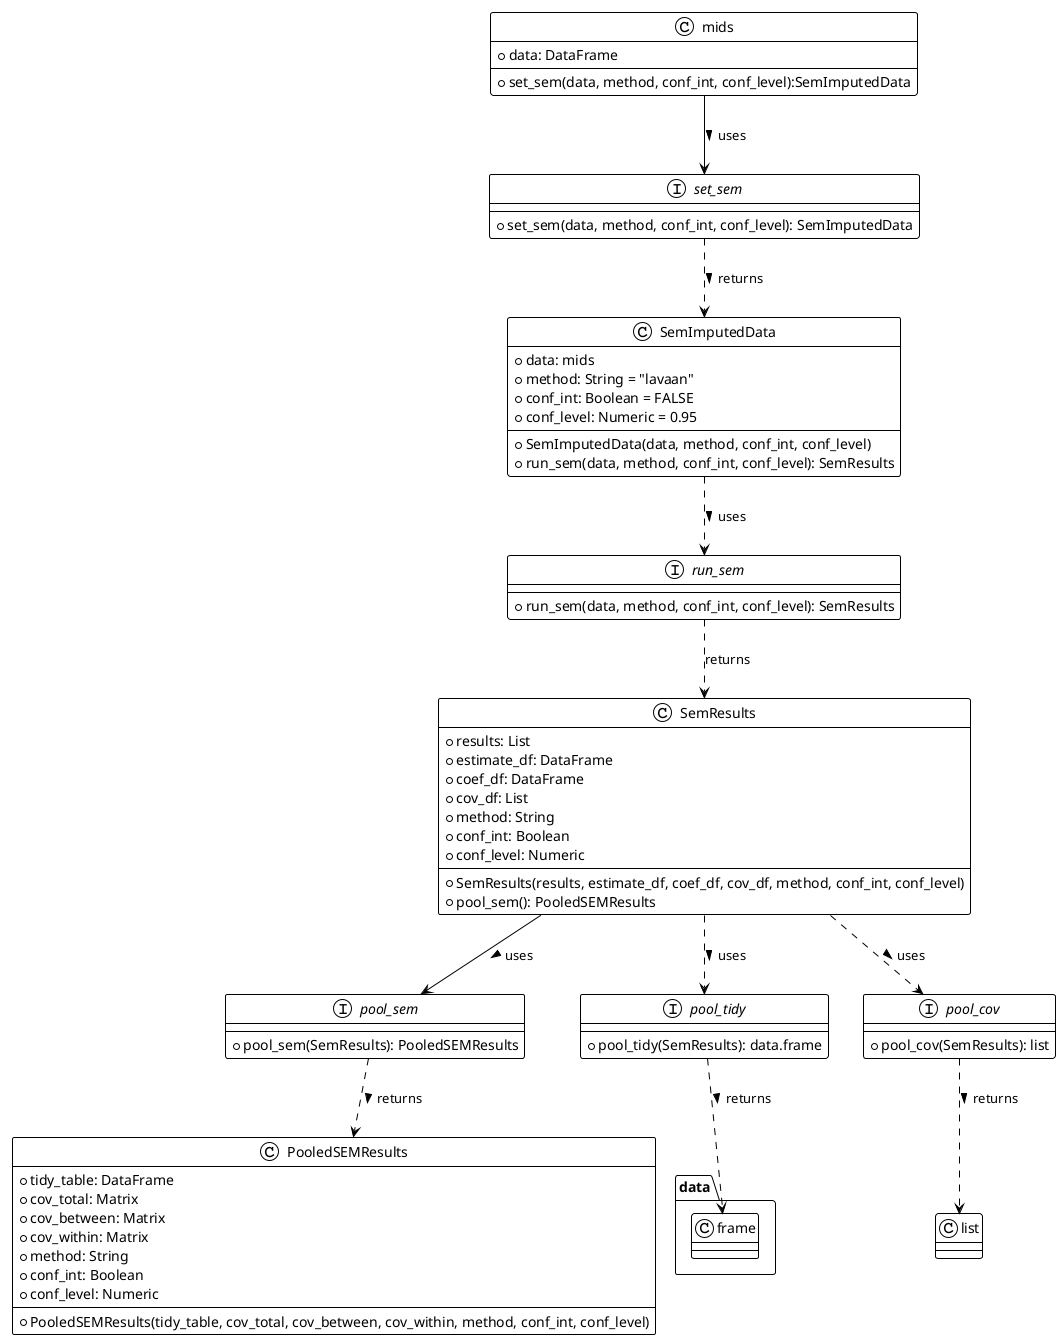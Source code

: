 @startuml
!theme plain

class SemImputedData {
    +data: mids
    +method: String = "lavaan"
    +conf_int: Boolean = FALSE
    +conf_level: Numeric = 0.95
    +SemImputedData(data, method, conf_int, conf_level)
    +run_sem(data, method, conf_int, conf_level): SemResults
}

class SemResults {
    +results: List
    +estimate_df: DataFrame
    +coef_df: DataFrame
    +cov_df: List
    +method: String
    +conf_int: Boolean
    +conf_level: Numeric
    +SemResults(results, estimate_df, coef_df, cov_df, method, conf_int, conf_level)
    +pool_sem(): PooledSEMResults
}

class PooledSEMResults {
    +tidy_table: DataFrame
    +cov_total: Matrix
    +cov_between: Matrix
    +cov_within: Matrix
    +method: String
    +conf_int: Boolean
    +conf_level: Numeric
    +PooledSEMResults(tidy_table, cov_total, cov_between, cov_within, method, conf_int, conf_level)
}

class mids{
    +data: DataFrame
    +set_sem(data, method, conf_int, conf_level):SemImputedData

}

' Define interfaces for methods
interface pool_sem {
    +pool_sem(SemResults): PooledSEMResults
}

interface pool_tidy {
    +pool_tidy(SemResults): data.frame
}

interface pool_cov {
    +pool_cov(SemResults): list
}

interface set_sem {
    +set_sem(data, method, conf_int, conf_level): SemImputedData
}

interface run_sem {
    +run_sem(data, method, conf_int, conf_level): SemResults
}

' Relationships
SemResults -down-> pool_sem : uses > 
pool_sem .down.> PooledSEMResults : returns >

SemResults ..> pool_tidy : uses >
pool_tidy ..> data.frame : returns >

SemResults ..> pool_cov : uses >
pool_cov ..> list : returns >

SemImputedData .down.> run_sem: uses >
run_sem .down.> SemResults : returns

mids -down-> set_sem : uses >
set_sem ..> SemImputedData : returns > 

@enduml


